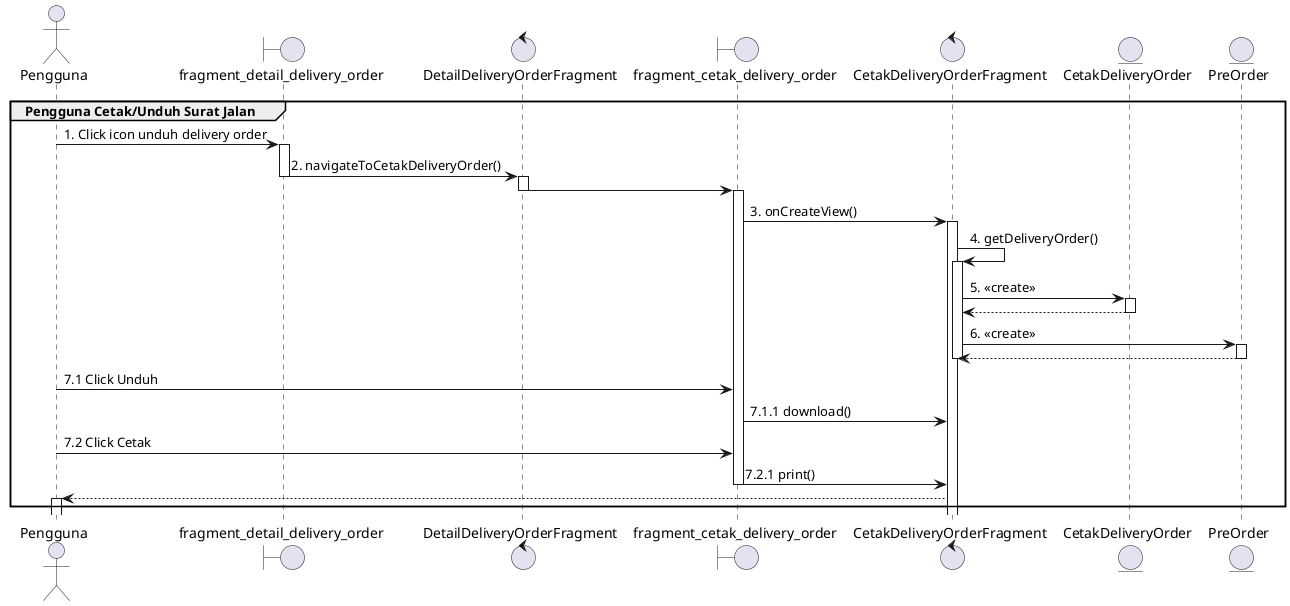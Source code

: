 @startuml
'https://plantuml.com/sequence-diagram

group Pengguna Cetak/Unduh Surat Jalan
    actor       Pengguna
    boundary fragment_detail_delivery_order
    control DetailDeliveryOrderFragment
    boundary fragment_cetak_delivery_order
    control CetakDeliveryOrderFragment
    entity CetakDeliveryOrder
    entity PreOrder

    Pengguna -> fragment_detail_delivery_order : 1. Click icon unduh delivery order
    activate fragment_detail_delivery_order
    fragment_detail_delivery_order -> DetailDeliveryOrderFragment : 2. navigateToCetakDeliveryOrder()
    deactivate fragment_detail_delivery_order

    activate DetailDeliveryOrderFragment
    DetailDeliveryOrderFragment -> fragment_cetak_delivery_order
    deactivate DetailDeliveryOrderFragment
    activate fragment_cetak_delivery_order
    fragment_cetak_delivery_order -> CetakDeliveryOrderFragment : 3. onCreateView()
    activate CetakDeliveryOrderFragment


    CetakDeliveryOrderFragment -> CetakDeliveryOrderFragment : 4. getDeliveryOrder()
    activate CetakDeliveryOrderFragment
    CetakDeliveryOrderFragment -> CetakDeliveryOrder : 5. <<create>>
    activate CetakDeliveryOrder
    CetakDeliveryOrder --> CetakDeliveryOrderFragment
    deactivate CetakDeliveryOrder

    CetakDeliveryOrderFragment -> PreOrder : 6. <<create>>
    activate PreOrder
    PreOrder --> CetakDeliveryOrderFragment
    deactivate PreOrder
    deactivate CetakDeliveryOrderFragment

    Pengguna -> fragment_cetak_delivery_order : 7.1 Click Unduh
    fragment_cetak_delivery_order -> CetakDeliveryOrderFragment : 7.1.1 download()
    Pengguna -> fragment_cetak_delivery_order : 7.2 Click Cetak
    fragment_cetak_delivery_order -> CetakDeliveryOrderFragment : 7.2.1 print()
    deactivate fragment_cetak_delivery_order
    Pengguna <-- CetakDeliveryOrderFragment
    activate Pengguna
end
@enduml